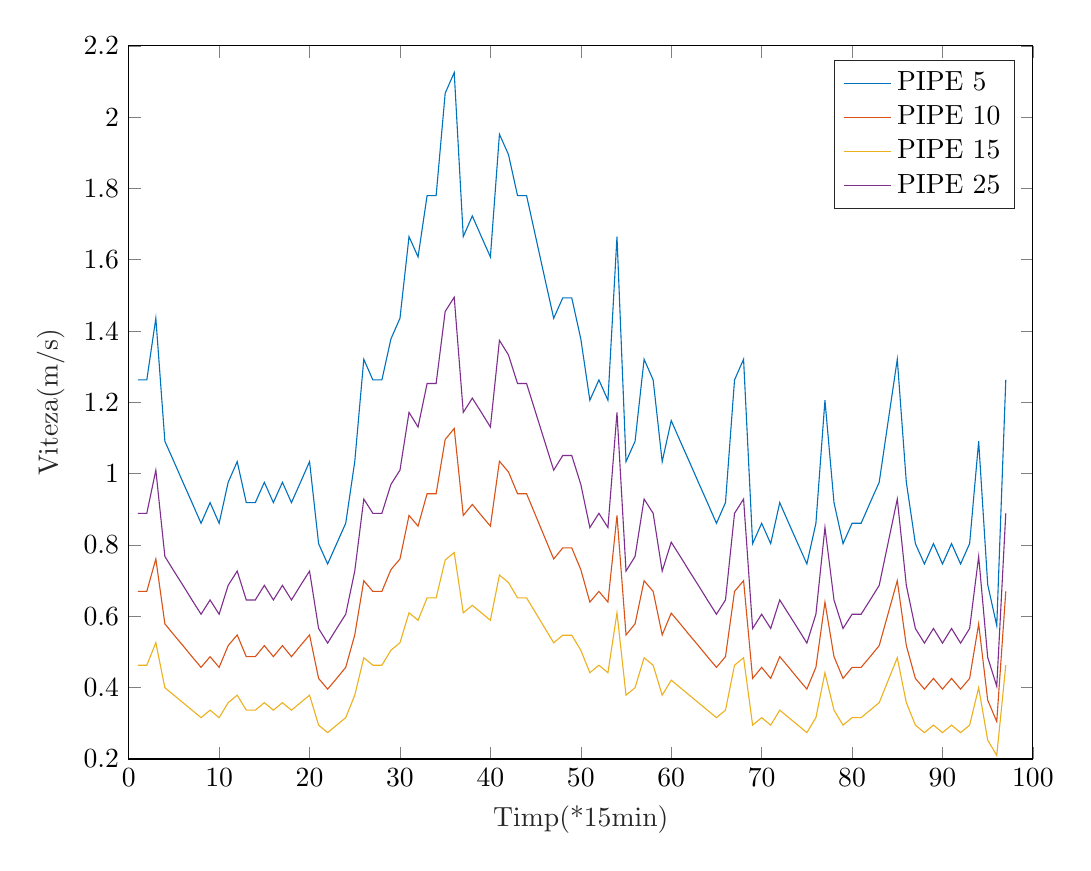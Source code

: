 % This file was created by matlab2tikz.
%
%The latest updates can be retrieved from
%  http://www.mathworks.com/matlabcentral/fileexchange/22022-matlab2tikz-matlab2tikz
%where you can also make suggestions and rate matlab2tikz.
%
\definecolor{mycolor1}{rgb}{0.0,0.447,0.741}%
\definecolor{mycolor2}{rgb}{0.85,0.325,0.098}%
\definecolor{mycolor3}{rgb}{0.929,0.694,0.125}%
\definecolor{mycolor4}{rgb}{0.494,0.184,0.556}%
%

\begin{axis}[%
width=4.521in,
height=3.566in,
at={(0.758in,0.481in)},
scale only axis,
xmin=0,
xmax=100,
xlabel style={font=\color{white!15!black}},
xlabel={Timp(*15min)},
ymin=0.2,
ymax=2.2,
ylabel style={font=\color{white!15!black}},
ylabel={Viteza(m/s)},
axis background/.style={fill=white},
legend style={legend cell align=left, align=left, draw=white!15!black}
]
\addplot [color=mycolor1]
  table[row sep=crcr]{%
1	1.263\\
2	1.263\\
3	1.436\\
4	1.091\\
5	1.034\\
6	0.976\\
7	0.919\\
8	0.861\\
9	0.919\\
10	0.861\\
11	0.976\\
12	1.034\\
13	0.919\\
14	0.919\\
15	0.976\\
16	0.919\\
17	0.976\\
18	0.919\\
19	0.976\\
20	1.034\\
21	0.804\\
22	0.747\\
23	0.804\\
24	0.861\\
25	1.034\\
26	1.321\\
27	1.263\\
28	1.263\\
29	1.378\\
30	1.436\\
31	1.665\\
32	1.608\\
33	1.78\\
34	1.78\\
35	2.067\\
36	2.125\\
37	1.665\\
38	1.723\\
39	1.665\\
40	1.608\\
41	1.952\\
42	1.895\\
43	1.78\\
44	1.78\\
45	1.665\\
46	1.55\\
47	1.436\\
48	1.493\\
49	1.493\\
50	1.378\\
51	1.206\\
52	1.263\\
53	1.206\\
54	1.665\\
55	1.034\\
56	1.091\\
57	1.321\\
58	1.263\\
59	1.034\\
60	1.149\\
61	1.091\\
62	1.034\\
63	0.976\\
64	0.919\\
65	0.861\\
66	0.919\\
67	1.263\\
68	1.321\\
69	0.804\\
70	0.861\\
71	0.804\\
72	0.919\\
73	0.861\\
74	0.804\\
75	0.747\\
76	0.861\\
77	1.206\\
78	0.919\\
79	0.804\\
80	0.861\\
81	0.861\\
82	0.919\\
83	0.976\\
84	1.149\\
85	1.321\\
86	0.976\\
87	0.804\\
88	0.747\\
89	0.804\\
90	0.747\\
91	0.804\\
92	0.747\\
93	0.804\\
94	1.091\\
95	0.689\\
96	0.574\\
97	1.263\\
};
\addlegendentry{PIPE 5}

\addplot [color=mycolor2]
  table[row sep=crcr]{%
1	0.67\\
2	0.67\\
3	0.761\\
4	0.579\\
5	0.548\\
6	0.518\\
7	0.487\\
8	0.457\\
9	0.487\\
10	0.457\\
11	0.518\\
12	0.548\\
13	0.487\\
14	0.487\\
15	0.518\\
16	0.487\\
17	0.518\\
18	0.487\\
19	0.518\\
20	0.548\\
21	0.426\\
22	0.396\\
23	0.426\\
24	0.457\\
25	0.548\\
26	0.7\\
27	0.67\\
28	0.67\\
29	0.731\\
30	0.761\\
31	0.883\\
32	0.853\\
33	0.944\\
34	0.944\\
35	1.096\\
36	1.127\\
37	0.883\\
38	0.914\\
39	0.883\\
40	0.853\\
41	1.035\\
42	1.005\\
43	0.944\\
44	0.944\\
45	0.883\\
46	0.822\\
47	0.761\\
48	0.792\\
49	0.792\\
50	0.731\\
51	0.64\\
52	0.67\\
53	0.64\\
54	0.883\\
55	0.548\\
56	0.579\\
57	0.7\\
58	0.67\\
59	0.548\\
60	0.609\\
61	0.579\\
62	0.548\\
63	0.518\\
64	0.487\\
65	0.457\\
66	0.487\\
67	0.67\\
68	0.7\\
69	0.426\\
70	0.457\\
71	0.426\\
72	0.487\\
73	0.457\\
74	0.426\\
75	0.396\\
76	0.457\\
77	0.64\\
78	0.487\\
79	0.426\\
80	0.457\\
81	0.457\\
82	0.487\\
83	0.518\\
84	0.609\\
85	0.7\\
86	0.518\\
87	0.426\\
88	0.396\\
89	0.426\\
90	0.396\\
91	0.426\\
92	0.396\\
93	0.426\\
94	0.579\\
95	0.365\\
96	0.305\\
97	0.67\\
};
\addlegendentry{PIPE 10}

\addplot [color=mycolor3]
  table[row sep=crcr]{%
1	0.463\\
2	0.463\\
3	0.526\\
4	0.4\\
5	0.379\\
6	0.358\\
7	0.337\\
8	0.316\\
9	0.337\\
10	0.316\\
11	0.358\\
12	0.379\\
13	0.337\\
14	0.337\\
15	0.358\\
16	0.337\\
17	0.358\\
18	0.337\\
19	0.358\\
20	0.379\\
21	0.295\\
22	0.274\\
23	0.295\\
24	0.316\\
25	0.379\\
26	0.484\\
27	0.463\\
28	0.463\\
29	0.505\\
30	0.526\\
31	0.61\\
32	0.589\\
33	0.652\\
34	0.652\\
35	0.758\\
36	0.779\\
37	0.61\\
38	0.631\\
39	0.61\\
40	0.589\\
41	0.716\\
42	0.695\\
43	0.652\\
44	0.652\\
45	0.61\\
46	0.568\\
47	0.526\\
48	0.547\\
49	0.547\\
50	0.505\\
51	0.442\\
52	0.463\\
53	0.442\\
54	0.61\\
55	0.379\\
56	0.4\\
57	0.484\\
58	0.463\\
59	0.379\\
60	0.421\\
61	0.4\\
62	0.379\\
63	0.358\\
64	0.337\\
65	0.316\\
66	0.337\\
67	0.463\\
68	0.484\\
69	0.295\\
70	0.316\\
71	0.295\\
72	0.337\\
73	0.316\\
74	0.295\\
75	0.274\\
76	0.316\\
77	0.442\\
78	0.337\\
79	0.295\\
80	0.316\\
81	0.316\\
82	0.337\\
83	0.358\\
84	0.421\\
85	0.484\\
86	0.358\\
87	0.295\\
88	0.274\\
89	0.295\\
90	0.274\\
91	0.295\\
92	0.274\\
93	0.295\\
94	0.4\\
95	0.253\\
96	0.21\\
97	0.463\\
};
\addlegendentry{PIPE 15}

\addplot [color=mycolor4]
  table[row sep=crcr]{%
1	0.889\\
2	0.889\\
3	1.01\\
4	0.768\\
5	0.727\\
6	0.687\\
7	0.646\\
8	0.606\\
9	0.646\\
10	0.606\\
11	0.687\\
12	0.727\\
13	0.646\\
14	0.646\\
15	0.687\\
16	0.646\\
17	0.687\\
18	0.646\\
19	0.687\\
20	0.727\\
21	0.566\\
22	0.525\\
23	0.566\\
24	0.606\\
25	0.727\\
26	0.929\\
27	0.889\\
28	0.889\\
29	0.97\\
30	1.01\\
31	1.172\\
32	1.131\\
33	1.253\\
34	1.253\\
35	1.455\\
36	1.495\\
37	1.172\\
38	1.212\\
39	1.172\\
40	1.131\\
41	1.374\\
42	1.333\\
43	1.253\\
44	1.253\\
45	1.172\\
46	1.091\\
47	1.01\\
48	1.051\\
49	1.051\\
50	0.97\\
51	0.849\\
52	0.889\\
53	0.849\\
54	1.172\\
55	0.727\\
56	0.768\\
57	0.929\\
58	0.889\\
59	0.727\\
60	0.808\\
61	0.768\\
62	0.727\\
63	0.687\\
64	0.646\\
65	0.606\\
66	0.646\\
67	0.889\\
68	0.929\\
69	0.566\\
70	0.606\\
71	0.566\\
72	0.646\\
73	0.606\\
74	0.566\\
75	0.525\\
76	0.606\\
77	0.849\\
78	0.646\\
79	0.566\\
80	0.606\\
81	0.606\\
82	0.646\\
83	0.687\\
84	0.808\\
85	0.929\\
86	0.687\\
87	0.566\\
88	0.525\\
89	0.566\\
90	0.525\\
91	0.566\\
92	0.525\\
93	0.566\\
94	0.768\\
95	0.485\\
96	0.404\\
97	0.889\\
};
\addlegendentry{PIPE 25}

\end{axis}
